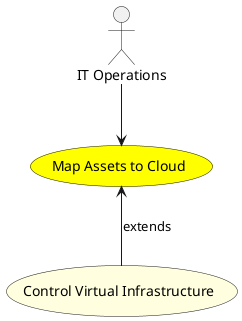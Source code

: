 @startuml


usecase "Map Assets to Cloud" as MapAssetstoCloud #yellow

Actor "IT Operations" as ITOperations

ITOperations --> MapAssetstoCloud





usecase "Control Virtual Infrastructure" as ControlVirtualInfrastructure #lightyellow

MapAssetstoCloud <-- ControlVirtualInfrastructure : extends







@enduml
